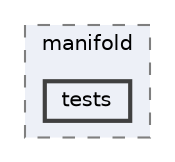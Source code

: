 digraph "/home/jam/Research/IRES-2025/dev/src/llm-scripts/testing/hypothesis-testing/hyp-env/lib/python3.12/site-packages/sklearn/manifold/tests"
{
 // LATEX_PDF_SIZE
  bgcolor="transparent";
  edge [fontname=Helvetica,fontsize=10,labelfontname=Helvetica,labelfontsize=10];
  node [fontname=Helvetica,fontsize=10,shape=box,height=0.2,width=0.4];
  compound=true
  subgraph clusterdir_5a6ddfca77847b7e9d8faa94c84b290b {
    graph [ bgcolor="#edf0f7", pencolor="grey50", label="manifold", fontname=Helvetica,fontsize=10 style="filled,dashed", URL="dir_5a6ddfca77847b7e9d8faa94c84b290b.html",tooltip=""]
  dir_03133eb2e403b8a3125eeff7b0e69fee [label="tests", fillcolor="#edf0f7", color="grey25", style="filled,bold", URL="dir_03133eb2e403b8a3125eeff7b0e69fee.html",tooltip=""];
  }
}
